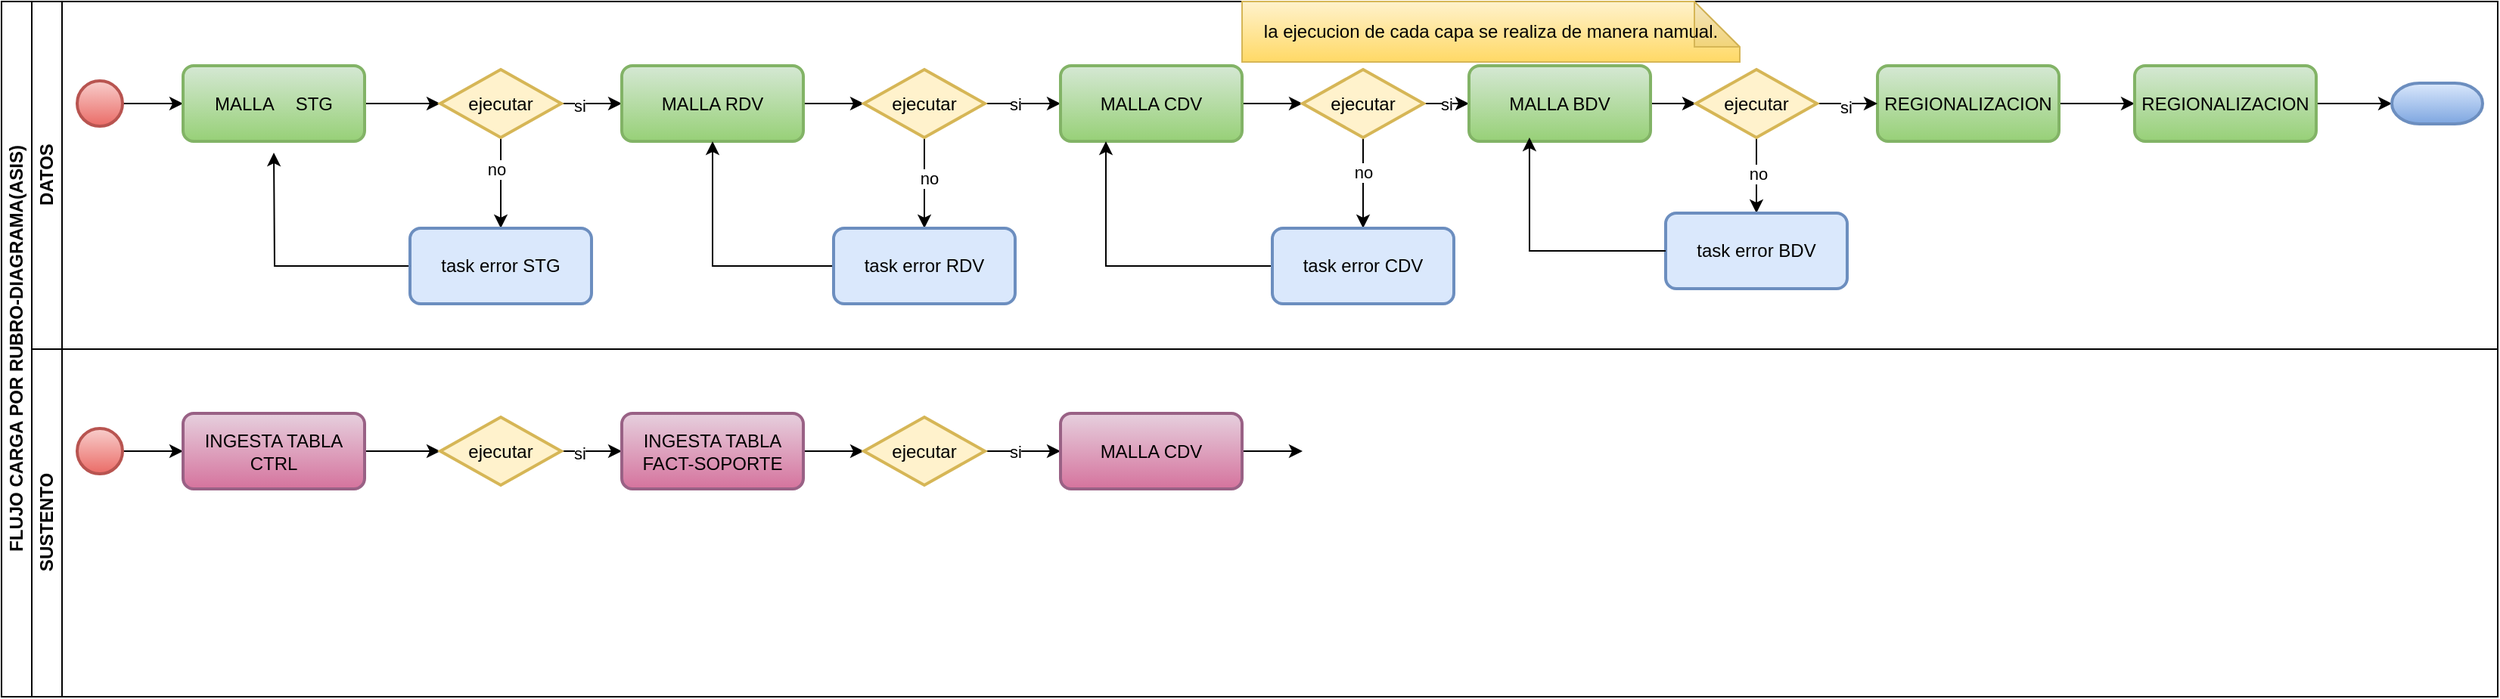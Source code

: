 <mxfile version="22.0.8" type="github">
  <diagram name="Página-1" id="A5KkPKerqczWkPNCxnNT">
    <mxGraphModel dx="1050" dy="576" grid="1" gridSize="10" guides="1" tooltips="1" connect="1" arrows="1" fold="1" page="1" pageScale="1" pageWidth="827" pageHeight="1169" math="0" shadow="0">
      <root>
        <mxCell id="0" />
        <mxCell id="1" parent="0" />
        <mxCell id="lmggKFav1u_vKyTGhqJC-1" value="FLUJO CARGA POR RUBRO-DIAGRAMA(ASIS)" style="swimlane;childLayout=stackLayout;resizeParent=1;resizeParentMax=0;horizontal=0;startSize=20;horizontalStack=0;html=1;" vertex="1" parent="1">
          <mxGeometry x="50" y="40" width="1650" height="460" as="geometry" />
        </mxCell>
        <mxCell id="lmggKFav1u_vKyTGhqJC-2" value="DATOS" style="swimlane;startSize=20;horizontal=0;html=1;" vertex="1" parent="lmggKFav1u_vKyTGhqJC-1">
          <mxGeometry x="20" width="1630" height="230" as="geometry" />
        </mxCell>
        <mxCell id="lmggKFav1u_vKyTGhqJC-16" value="" style="edgeStyle=orthogonalEdgeStyle;rounded=0;orthogonalLoop=1;jettySize=auto;html=1;" edge="1" parent="lmggKFav1u_vKyTGhqJC-2" source="lmggKFav1u_vKyTGhqJC-7" target="lmggKFav1u_vKyTGhqJC-9">
          <mxGeometry relative="1" as="geometry" />
        </mxCell>
        <mxCell id="lmggKFav1u_vKyTGhqJC-7" value="" style="strokeWidth=2;html=1;shape=mxgraph.flowchart.start_2;whiteSpace=wrap;fillColor=#f8cecc;gradientColor=#ea6b66;strokeColor=#b85450;" vertex="1" parent="lmggKFav1u_vKyTGhqJC-2">
          <mxGeometry x="30" y="52.5" width="30" height="30" as="geometry" />
        </mxCell>
        <mxCell id="lmggKFav1u_vKyTGhqJC-12" value="" style="edgeStyle=orthogonalEdgeStyle;rounded=0;orthogonalLoop=1;jettySize=auto;html=1;" edge="1" parent="lmggKFav1u_vKyTGhqJC-2" source="lmggKFav1u_vKyTGhqJC-9" target="lmggKFav1u_vKyTGhqJC-11">
          <mxGeometry relative="1" as="geometry" />
        </mxCell>
        <mxCell id="lmggKFav1u_vKyTGhqJC-9" value="MALLA&lt;span style=&quot;white-space: pre;&quot;&gt;&#x9;&lt;/span&gt;STG" style="rounded=1;whiteSpace=wrap;html=1;absoluteArcSize=1;arcSize=14;strokeWidth=2;fillColor=#d5e8d4;strokeColor=#82b366;gradientColor=#97d077;" vertex="1" parent="lmggKFav1u_vKyTGhqJC-2">
          <mxGeometry x="100" y="42.5" width="120" height="50" as="geometry" />
        </mxCell>
        <mxCell id="lmggKFav1u_vKyTGhqJC-14" value="" style="edgeStyle=orthogonalEdgeStyle;rounded=0;orthogonalLoop=1;jettySize=auto;html=1;" edge="1" parent="lmggKFav1u_vKyTGhqJC-2" source="lmggKFav1u_vKyTGhqJC-11" target="lmggKFav1u_vKyTGhqJC-13">
          <mxGeometry relative="1" as="geometry" />
        </mxCell>
        <mxCell id="lmggKFav1u_vKyTGhqJC-28" value="si" style="edgeLabel;html=1;align=center;verticalAlign=middle;resizable=0;points=[];" vertex="1" connectable="0" parent="lmggKFav1u_vKyTGhqJC-14">
          <mxGeometry x="-0.42" y="-1" relative="1" as="geometry">
            <mxPoint as="offset" />
          </mxGeometry>
        </mxCell>
        <mxCell id="lmggKFav1u_vKyTGhqJC-31" value="" style="edgeStyle=orthogonalEdgeStyle;rounded=0;orthogonalLoop=1;jettySize=auto;html=1;" edge="1" parent="lmggKFav1u_vKyTGhqJC-2" source="lmggKFav1u_vKyTGhqJC-11" target="lmggKFav1u_vKyTGhqJC-29">
          <mxGeometry relative="1" as="geometry" />
        </mxCell>
        <mxCell id="lmggKFav1u_vKyTGhqJC-34" value="no" style="edgeLabel;html=1;align=center;verticalAlign=middle;resizable=0;points=[];" vertex="1" connectable="0" parent="lmggKFav1u_vKyTGhqJC-31">
          <mxGeometry x="-0.313" y="-3" relative="1" as="geometry">
            <mxPoint as="offset" />
          </mxGeometry>
        </mxCell>
        <mxCell id="lmggKFav1u_vKyTGhqJC-11" value="ejecutar" style="strokeWidth=2;html=1;shape=mxgraph.flowchart.decision;whiteSpace=wrap;fillColor=#fff2cc;strokeColor=#d6b656;" vertex="1" parent="lmggKFav1u_vKyTGhqJC-2">
          <mxGeometry x="270" y="45" width="80" height="45" as="geometry" />
        </mxCell>
        <mxCell id="lmggKFav1u_vKyTGhqJC-23" value="" style="edgeStyle=orthogonalEdgeStyle;rounded=0;orthogonalLoop=1;jettySize=auto;html=1;" edge="1" parent="lmggKFav1u_vKyTGhqJC-2" source="lmggKFav1u_vKyTGhqJC-13" target="lmggKFav1u_vKyTGhqJC-19">
          <mxGeometry relative="1" as="geometry" />
        </mxCell>
        <mxCell id="lmggKFav1u_vKyTGhqJC-13" value="MALLA RDV" style="rounded=1;whiteSpace=wrap;html=1;absoluteArcSize=1;arcSize=14;strokeWidth=2;fillColor=#d5e8d4;strokeColor=#82b366;gradientColor=#97d077;" vertex="1" parent="lmggKFav1u_vKyTGhqJC-2">
          <mxGeometry x="390" y="42.5" width="120" height="50" as="geometry" />
        </mxCell>
        <mxCell id="lmggKFav1u_vKyTGhqJC-25" value="" style="edgeStyle=orthogonalEdgeStyle;rounded=0;orthogonalLoop=1;jettySize=auto;html=1;" edge="1" parent="lmggKFav1u_vKyTGhqJC-2" source="lmggKFav1u_vKyTGhqJC-19" target="lmggKFav1u_vKyTGhqJC-20">
          <mxGeometry relative="1" as="geometry" />
        </mxCell>
        <mxCell id="lmggKFav1u_vKyTGhqJC-33" value="si" style="edgeLabel;html=1;align=center;verticalAlign=middle;resizable=0;points=[];" vertex="1" connectable="0" parent="lmggKFav1u_vKyTGhqJC-25">
          <mxGeometry x="-0.216" relative="1" as="geometry">
            <mxPoint as="offset" />
          </mxGeometry>
        </mxCell>
        <mxCell id="lmggKFav1u_vKyTGhqJC-36" value="" style="edgeStyle=orthogonalEdgeStyle;rounded=0;orthogonalLoop=1;jettySize=auto;html=1;" edge="1" parent="lmggKFav1u_vKyTGhqJC-2" source="lmggKFav1u_vKyTGhqJC-19" target="lmggKFav1u_vKyTGhqJC-35">
          <mxGeometry relative="1" as="geometry" />
        </mxCell>
        <mxCell id="lmggKFav1u_vKyTGhqJC-37" value="no" style="edgeLabel;html=1;align=center;verticalAlign=middle;resizable=0;points=[];" vertex="1" connectable="0" parent="lmggKFav1u_vKyTGhqJC-36">
          <mxGeometry x="-0.113" y="3" relative="1" as="geometry">
            <mxPoint as="offset" />
          </mxGeometry>
        </mxCell>
        <mxCell id="lmggKFav1u_vKyTGhqJC-19" value="ejecutar" style="strokeWidth=2;html=1;shape=mxgraph.flowchart.decision;whiteSpace=wrap;fillColor=#fff2cc;strokeColor=#d6b656;" vertex="1" parent="lmggKFav1u_vKyTGhqJC-2">
          <mxGeometry x="550" y="45" width="80" height="45" as="geometry" />
        </mxCell>
        <mxCell id="lmggKFav1u_vKyTGhqJC-64" value="" style="edgeStyle=orthogonalEdgeStyle;rounded=0;orthogonalLoop=1;jettySize=auto;html=1;" edge="1" parent="lmggKFav1u_vKyTGhqJC-2" source="lmggKFav1u_vKyTGhqJC-20" target="lmggKFav1u_vKyTGhqJC-39">
          <mxGeometry relative="1" as="geometry" />
        </mxCell>
        <mxCell id="lmggKFav1u_vKyTGhqJC-20" value="MALLA CDV" style="rounded=1;whiteSpace=wrap;html=1;absoluteArcSize=1;arcSize=14;strokeWidth=2;fillColor=#d5e8d4;strokeColor=#82b366;gradientColor=#97d077;" vertex="1" parent="lmggKFav1u_vKyTGhqJC-2">
          <mxGeometry x="680" y="42.5" width="120" height="50" as="geometry" />
        </mxCell>
        <mxCell id="lmggKFav1u_vKyTGhqJC-32" style="edgeStyle=orthogonalEdgeStyle;rounded=0;orthogonalLoop=1;jettySize=auto;html=1;" edge="1" parent="lmggKFav1u_vKyTGhqJC-2" source="lmggKFav1u_vKyTGhqJC-29">
          <mxGeometry relative="1" as="geometry">
            <mxPoint x="160" y="100" as="targetPoint" />
          </mxGeometry>
        </mxCell>
        <mxCell id="lmggKFav1u_vKyTGhqJC-29" value="task error STG" style="rounded=1;whiteSpace=wrap;html=1;absoluteArcSize=1;arcSize=14;strokeWidth=2;fillColor=#dae8fc;strokeColor=#6c8ebf;" vertex="1" parent="lmggKFav1u_vKyTGhqJC-2">
          <mxGeometry x="250" y="150" width="120" height="50" as="geometry" />
        </mxCell>
        <mxCell id="lmggKFav1u_vKyTGhqJC-38" style="edgeStyle=orthogonalEdgeStyle;rounded=0;orthogonalLoop=1;jettySize=auto;html=1;entryX=0.5;entryY=1;entryDx=0;entryDy=0;" edge="1" parent="lmggKFav1u_vKyTGhqJC-2" source="lmggKFav1u_vKyTGhqJC-35" target="lmggKFav1u_vKyTGhqJC-13">
          <mxGeometry relative="1" as="geometry" />
        </mxCell>
        <mxCell id="lmggKFav1u_vKyTGhqJC-35" value="task error RDV" style="rounded=1;whiteSpace=wrap;html=1;absoluteArcSize=1;arcSize=14;strokeWidth=2;fillColor=#dae8fc;strokeColor=#6c8ebf;" vertex="1" parent="lmggKFav1u_vKyTGhqJC-2">
          <mxGeometry x="530" y="150" width="120" height="50" as="geometry" />
        </mxCell>
        <mxCell id="lmggKFav1u_vKyTGhqJC-65" value="" style="edgeStyle=orthogonalEdgeStyle;rounded=0;orthogonalLoop=1;jettySize=auto;html=1;" edge="1" parent="lmggKFav1u_vKyTGhqJC-2" source="lmggKFav1u_vKyTGhqJC-39" target="lmggKFav1u_vKyTGhqJC-63">
          <mxGeometry relative="1" as="geometry" />
        </mxCell>
        <mxCell id="lmggKFav1u_vKyTGhqJC-68" value="si" style="edgeLabel;html=1;align=center;verticalAlign=middle;resizable=0;points=[];" vertex="1" connectable="0" parent="lmggKFav1u_vKyTGhqJC-65">
          <mxGeometry x="0.408" relative="1" as="geometry">
            <mxPoint as="offset" />
          </mxGeometry>
        </mxCell>
        <mxCell id="lmggKFav1u_vKyTGhqJC-67" value="" style="edgeStyle=orthogonalEdgeStyle;rounded=0;orthogonalLoop=1;jettySize=auto;html=1;" edge="1" parent="lmggKFav1u_vKyTGhqJC-2" source="lmggKFav1u_vKyTGhqJC-39" target="lmggKFav1u_vKyTGhqJC-66">
          <mxGeometry relative="1" as="geometry" />
        </mxCell>
        <mxCell id="lmggKFav1u_vKyTGhqJC-69" value="no" style="edgeLabel;html=1;align=center;verticalAlign=middle;resizable=0;points=[];" vertex="1" connectable="0" parent="lmggKFav1u_vKyTGhqJC-67">
          <mxGeometry x="-0.247" relative="1" as="geometry">
            <mxPoint as="offset" />
          </mxGeometry>
        </mxCell>
        <mxCell id="lmggKFav1u_vKyTGhqJC-39" value="ejecutar" style="strokeWidth=2;html=1;shape=mxgraph.flowchart.decision;whiteSpace=wrap;fillColor=#fff2cc;strokeColor=#d6b656;" vertex="1" parent="lmggKFav1u_vKyTGhqJC-2">
          <mxGeometry x="840" y="45" width="80" height="45" as="geometry" />
        </mxCell>
        <mxCell id="lmggKFav1u_vKyTGhqJC-107" value="" style="edgeStyle=orthogonalEdgeStyle;rounded=0;orthogonalLoop=1;jettySize=auto;html=1;" edge="1" parent="lmggKFav1u_vKyTGhqJC-2" source="lmggKFav1u_vKyTGhqJC-63" target="lmggKFav1u_vKyTGhqJC-106">
          <mxGeometry relative="1" as="geometry" />
        </mxCell>
        <mxCell id="lmggKFav1u_vKyTGhqJC-63" value="MALLA BDV" style="rounded=1;whiteSpace=wrap;html=1;absoluteArcSize=1;arcSize=14;strokeWidth=2;fillColor=#d5e8d4;strokeColor=#82b366;gradientColor=#97d077;" vertex="1" parent="lmggKFav1u_vKyTGhqJC-2">
          <mxGeometry x="950" y="42.5" width="120" height="50" as="geometry" />
        </mxCell>
        <mxCell id="lmggKFav1u_vKyTGhqJC-70" style="edgeStyle=orthogonalEdgeStyle;rounded=0;orthogonalLoop=1;jettySize=auto;html=1;entryX=0.25;entryY=1;entryDx=0;entryDy=0;" edge="1" parent="lmggKFav1u_vKyTGhqJC-2" source="lmggKFav1u_vKyTGhqJC-66" target="lmggKFav1u_vKyTGhqJC-20">
          <mxGeometry relative="1" as="geometry" />
        </mxCell>
        <mxCell id="lmggKFav1u_vKyTGhqJC-66" value="task error CDV" style="rounded=1;whiteSpace=wrap;html=1;absoluteArcSize=1;arcSize=14;strokeWidth=2;fillColor=#dae8fc;strokeColor=#6c8ebf;" vertex="1" parent="lmggKFav1u_vKyTGhqJC-2">
          <mxGeometry x="820" y="150" width="120" height="50" as="geometry" />
        </mxCell>
        <mxCell id="lmggKFav1u_vKyTGhqJC-71" value="la ejecucion de cada capa se realiza de manera namual." style="shape=note;whiteSpace=wrap;html=1;backgroundOutline=1;darkOpacity=0.05;fillColor=#fff2cc;gradientColor=#ffd966;strokeColor=#d6b656;" vertex="1" parent="lmggKFav1u_vKyTGhqJC-2">
          <mxGeometry x="800" width="329" height="40" as="geometry" />
        </mxCell>
        <mxCell id="lmggKFav1u_vKyTGhqJC-114" value="" style="edgeStyle=orthogonalEdgeStyle;rounded=0;orthogonalLoop=1;jettySize=auto;html=1;" edge="1" parent="lmggKFav1u_vKyTGhqJC-2" source="lmggKFav1u_vKyTGhqJC-104" target="lmggKFav1u_vKyTGhqJC-105">
          <mxGeometry relative="1" as="geometry" />
        </mxCell>
        <mxCell id="lmggKFav1u_vKyTGhqJC-104" value="REGIONALIZACION" style="rounded=1;whiteSpace=wrap;html=1;absoluteArcSize=1;arcSize=14;strokeWidth=2;fillColor=#d5e8d4;strokeColor=#82b366;gradientColor=#97d077;" vertex="1" parent="lmggKFav1u_vKyTGhqJC-2">
          <mxGeometry x="1220" y="42.5" width="120" height="50" as="geometry" />
        </mxCell>
        <mxCell id="lmggKFav1u_vKyTGhqJC-159" value="" style="edgeStyle=orthogonalEdgeStyle;rounded=0;orthogonalLoop=1;jettySize=auto;html=1;" edge="1" parent="lmggKFav1u_vKyTGhqJC-2" source="lmggKFav1u_vKyTGhqJC-105" target="lmggKFav1u_vKyTGhqJC-158">
          <mxGeometry relative="1" as="geometry" />
        </mxCell>
        <mxCell id="lmggKFav1u_vKyTGhqJC-105" value="REGIONALIZACION" style="rounded=1;whiteSpace=wrap;html=1;absoluteArcSize=1;arcSize=14;strokeWidth=2;fillColor=#d5e8d4;strokeColor=#82b366;gradientColor=#97d077;" vertex="1" parent="lmggKFav1u_vKyTGhqJC-2">
          <mxGeometry x="1390" y="42.5" width="120" height="50" as="geometry" />
        </mxCell>
        <mxCell id="lmggKFav1u_vKyTGhqJC-108" value="" style="edgeStyle=orthogonalEdgeStyle;rounded=0;orthogonalLoop=1;jettySize=auto;html=1;" edge="1" parent="lmggKFav1u_vKyTGhqJC-2" source="lmggKFav1u_vKyTGhqJC-106" target="lmggKFav1u_vKyTGhqJC-104">
          <mxGeometry relative="1" as="geometry" />
        </mxCell>
        <mxCell id="lmggKFav1u_vKyTGhqJC-112" value="si" style="edgeLabel;html=1;align=center;verticalAlign=middle;resizable=0;points=[];" vertex="1" connectable="0" parent="lmggKFav1u_vKyTGhqJC-108">
          <mxGeometry x="-0.05" y="-2" relative="1" as="geometry">
            <mxPoint as="offset" />
          </mxGeometry>
        </mxCell>
        <mxCell id="lmggKFav1u_vKyTGhqJC-110" value="" style="edgeStyle=orthogonalEdgeStyle;rounded=0;orthogonalLoop=1;jettySize=auto;html=1;" edge="1" parent="lmggKFav1u_vKyTGhqJC-2" source="lmggKFav1u_vKyTGhqJC-106" target="lmggKFav1u_vKyTGhqJC-109">
          <mxGeometry relative="1" as="geometry" />
        </mxCell>
        <mxCell id="lmggKFav1u_vKyTGhqJC-113" value="no" style="edgeLabel;html=1;align=center;verticalAlign=middle;resizable=0;points=[];" vertex="1" connectable="0" parent="lmggKFav1u_vKyTGhqJC-110">
          <mxGeometry x="-0.056" y="1" relative="1" as="geometry">
            <mxPoint as="offset" />
          </mxGeometry>
        </mxCell>
        <mxCell id="lmggKFav1u_vKyTGhqJC-106" value="ejecutar" style="strokeWidth=2;html=1;shape=mxgraph.flowchart.decision;whiteSpace=wrap;fillColor=#fff2cc;strokeColor=#d6b656;" vertex="1" parent="lmggKFav1u_vKyTGhqJC-2">
          <mxGeometry x="1100" y="45" width="80" height="45" as="geometry" />
        </mxCell>
        <mxCell id="lmggKFav1u_vKyTGhqJC-109" value="task error BDV" style="rounded=1;whiteSpace=wrap;html=1;absoluteArcSize=1;arcSize=14;strokeWidth=2;fillColor=#dae8fc;strokeColor=#6c8ebf;" vertex="1" parent="lmggKFav1u_vKyTGhqJC-2">
          <mxGeometry x="1080" y="140" width="120" height="50" as="geometry" />
        </mxCell>
        <mxCell id="lmggKFav1u_vKyTGhqJC-111" style="edgeStyle=orthogonalEdgeStyle;rounded=0;orthogonalLoop=1;jettySize=auto;html=1;entryX=0.333;entryY=0.95;entryDx=0;entryDy=0;entryPerimeter=0;" edge="1" parent="lmggKFav1u_vKyTGhqJC-2" source="lmggKFav1u_vKyTGhqJC-109" target="lmggKFav1u_vKyTGhqJC-63">
          <mxGeometry relative="1" as="geometry" />
        </mxCell>
        <mxCell id="lmggKFav1u_vKyTGhqJC-158" value="" style="strokeWidth=2;html=1;shape=mxgraph.flowchart.terminator;whiteSpace=wrap;fillColor=#dae8fc;gradientColor=#7ea6e0;strokeColor=#6c8ebf;" vertex="1" parent="lmggKFav1u_vKyTGhqJC-2">
          <mxGeometry x="1560" y="54" width="60" height="27" as="geometry" />
        </mxCell>
        <mxCell id="lmggKFav1u_vKyTGhqJC-115" value="SUSTENTO" style="swimlane;startSize=20;horizontal=0;html=1;" vertex="1" parent="lmggKFav1u_vKyTGhqJC-1">
          <mxGeometry x="20" y="230" width="1630" height="230" as="geometry" />
        </mxCell>
        <mxCell id="lmggKFav1u_vKyTGhqJC-116" value="" style="edgeStyle=orthogonalEdgeStyle;rounded=0;orthogonalLoop=1;jettySize=auto;html=1;" edge="1" parent="lmggKFav1u_vKyTGhqJC-115" source="lmggKFav1u_vKyTGhqJC-117" target="lmggKFav1u_vKyTGhqJC-119">
          <mxGeometry relative="1" as="geometry" />
        </mxCell>
        <mxCell id="lmggKFav1u_vKyTGhqJC-117" value="" style="strokeWidth=2;html=1;shape=mxgraph.flowchart.start_2;whiteSpace=wrap;fillColor=#f8cecc;gradientColor=#ea6b66;strokeColor=#b85450;" vertex="1" parent="lmggKFav1u_vKyTGhqJC-115">
          <mxGeometry x="30" y="52.5" width="30" height="30" as="geometry" />
        </mxCell>
        <mxCell id="lmggKFav1u_vKyTGhqJC-118" value="" style="edgeStyle=orthogonalEdgeStyle;rounded=0;orthogonalLoop=1;jettySize=auto;html=1;" edge="1" parent="lmggKFav1u_vKyTGhqJC-115" source="lmggKFav1u_vKyTGhqJC-119" target="lmggKFav1u_vKyTGhqJC-124">
          <mxGeometry relative="1" as="geometry" />
        </mxCell>
        <mxCell id="lmggKFav1u_vKyTGhqJC-119" value="INGESTA TABLA CTRL" style="rounded=1;whiteSpace=wrap;html=1;absoluteArcSize=1;arcSize=14;strokeWidth=2;fillColor=#e6d0de;strokeColor=#996185;gradientColor=#d5739d;" vertex="1" parent="lmggKFav1u_vKyTGhqJC-115">
          <mxGeometry x="100" y="42.5" width="120" height="50" as="geometry" />
        </mxCell>
        <mxCell id="lmggKFav1u_vKyTGhqJC-120" value="" style="edgeStyle=orthogonalEdgeStyle;rounded=0;orthogonalLoop=1;jettySize=auto;html=1;" edge="1" parent="lmggKFav1u_vKyTGhqJC-115" source="lmggKFav1u_vKyTGhqJC-124" target="lmggKFav1u_vKyTGhqJC-126">
          <mxGeometry relative="1" as="geometry" />
        </mxCell>
        <mxCell id="lmggKFav1u_vKyTGhqJC-121" value="si" style="edgeLabel;html=1;align=center;verticalAlign=middle;resizable=0;points=[];" vertex="1" connectable="0" parent="lmggKFav1u_vKyTGhqJC-120">
          <mxGeometry x="-0.42" y="-1" relative="1" as="geometry">
            <mxPoint as="offset" />
          </mxGeometry>
        </mxCell>
        <mxCell id="lmggKFav1u_vKyTGhqJC-124" value="ejecutar" style="strokeWidth=2;html=1;shape=mxgraph.flowchart.decision;whiteSpace=wrap;fillColor=#fff2cc;strokeColor=#d6b656;" vertex="1" parent="lmggKFav1u_vKyTGhqJC-115">
          <mxGeometry x="270" y="45" width="80" height="45" as="geometry" />
        </mxCell>
        <mxCell id="lmggKFav1u_vKyTGhqJC-125" value="" style="edgeStyle=orthogonalEdgeStyle;rounded=0;orthogonalLoop=1;jettySize=auto;html=1;" edge="1" parent="lmggKFav1u_vKyTGhqJC-115" source="lmggKFav1u_vKyTGhqJC-126" target="lmggKFav1u_vKyTGhqJC-131">
          <mxGeometry relative="1" as="geometry" />
        </mxCell>
        <mxCell id="lmggKFav1u_vKyTGhqJC-126" value="INGESTA TABLA FACT-SOPORTE" style="rounded=1;whiteSpace=wrap;html=1;absoluteArcSize=1;arcSize=14;strokeWidth=2;fillColor=#e6d0de;strokeColor=#996185;gradientColor=#d5739d;" vertex="1" parent="lmggKFav1u_vKyTGhqJC-115">
          <mxGeometry x="390" y="42.5" width="120" height="50" as="geometry" />
        </mxCell>
        <mxCell id="lmggKFav1u_vKyTGhqJC-127" value="" style="edgeStyle=orthogonalEdgeStyle;rounded=0;orthogonalLoop=1;jettySize=auto;html=1;" edge="1" parent="lmggKFav1u_vKyTGhqJC-115" source="lmggKFav1u_vKyTGhqJC-131" target="lmggKFav1u_vKyTGhqJC-133">
          <mxGeometry relative="1" as="geometry" />
        </mxCell>
        <mxCell id="lmggKFav1u_vKyTGhqJC-128" value="si" style="edgeLabel;html=1;align=center;verticalAlign=middle;resizable=0;points=[];" vertex="1" connectable="0" parent="lmggKFav1u_vKyTGhqJC-127">
          <mxGeometry x="-0.216" relative="1" as="geometry">
            <mxPoint as="offset" />
          </mxGeometry>
        </mxCell>
        <mxCell id="lmggKFav1u_vKyTGhqJC-131" value="ejecutar" style="strokeWidth=2;html=1;shape=mxgraph.flowchart.decision;whiteSpace=wrap;fillColor=#fff2cc;strokeColor=#d6b656;" vertex="1" parent="lmggKFav1u_vKyTGhqJC-115">
          <mxGeometry x="550" y="45" width="80" height="45" as="geometry" />
        </mxCell>
        <mxCell id="lmggKFav1u_vKyTGhqJC-132" value="" style="edgeStyle=orthogonalEdgeStyle;rounded=0;orthogonalLoop=1;jettySize=auto;html=1;" edge="1" parent="lmggKFav1u_vKyTGhqJC-115" source="lmggKFav1u_vKyTGhqJC-133">
          <mxGeometry relative="1" as="geometry">
            <mxPoint x="840" y="67.5" as="targetPoint" />
          </mxGeometry>
        </mxCell>
        <mxCell id="lmggKFav1u_vKyTGhqJC-133" value="MALLA CDV" style="rounded=1;whiteSpace=wrap;html=1;absoluteArcSize=1;arcSize=14;strokeWidth=2;fillColor=#e6d0de;strokeColor=#996185;gradientColor=#d5739d;" vertex="1" parent="lmggKFav1u_vKyTGhqJC-115">
          <mxGeometry x="680" y="42.5" width="120" height="50" as="geometry" />
        </mxCell>
      </root>
    </mxGraphModel>
  </diagram>
</mxfile>
